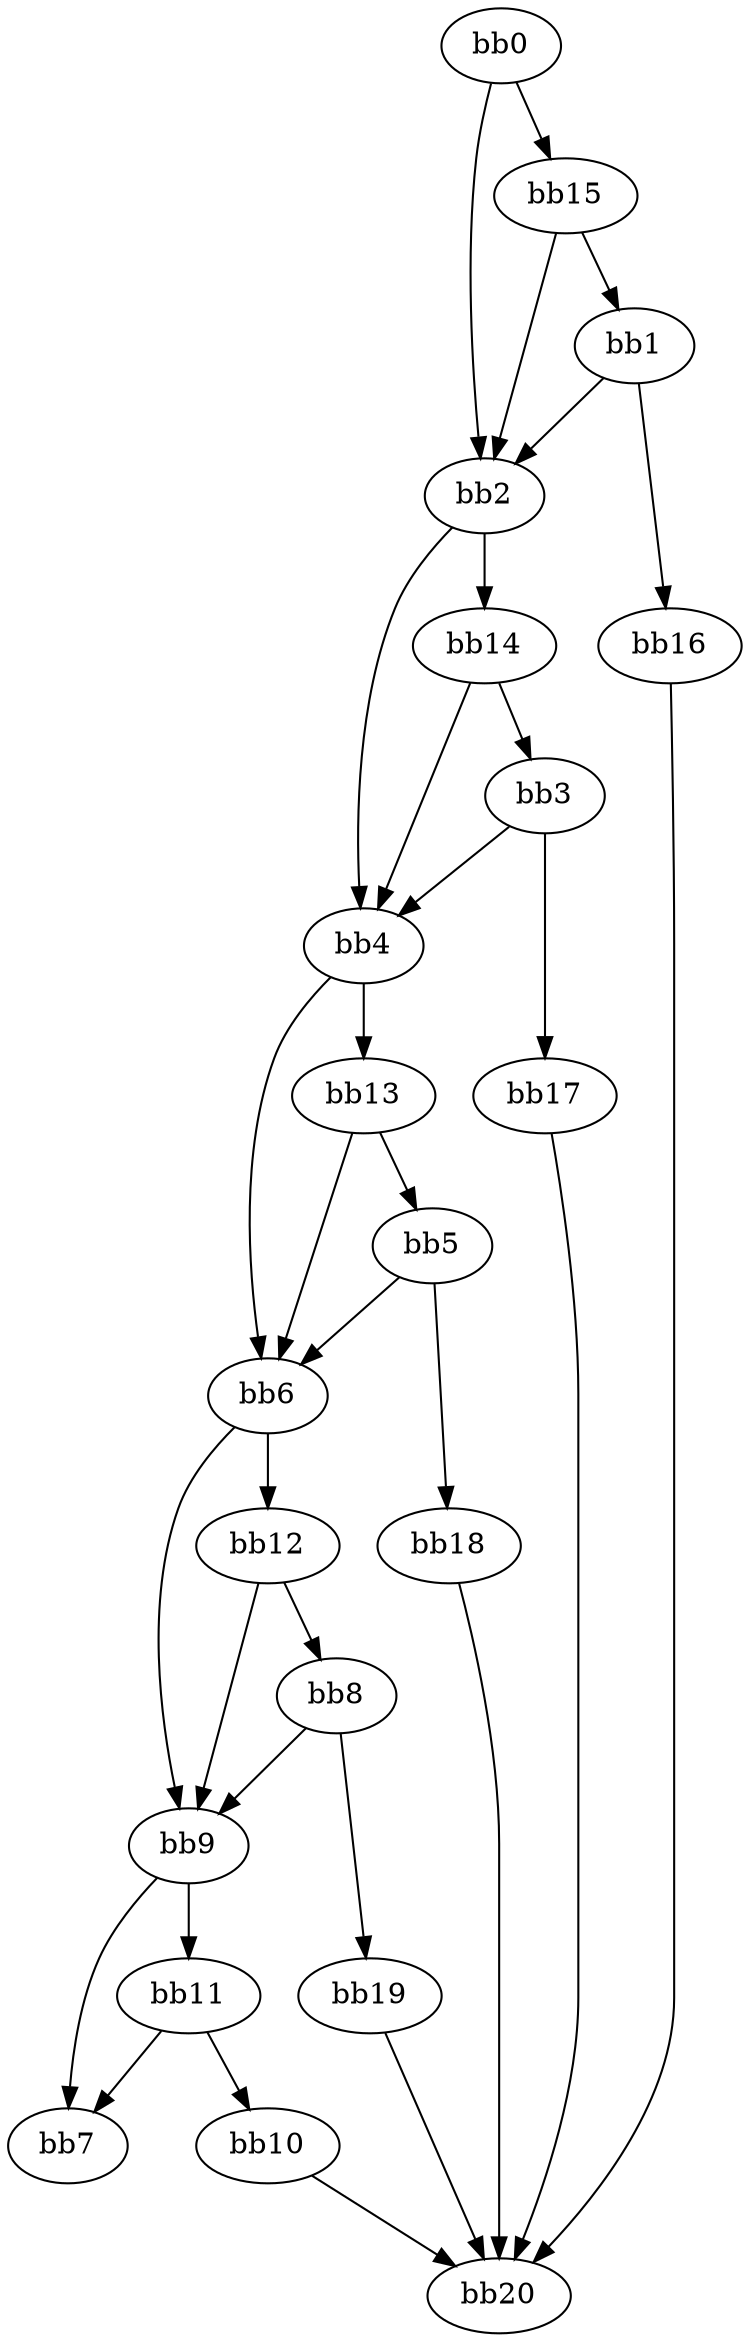 digraph {
    0 [ label = "bb0\l" ]
    1 [ label = "bb1\l" ]
    2 [ label = "bb2\l" ]
    3 [ label = "bb3\l" ]
    4 [ label = "bb4\l" ]
    5 [ label = "bb5\l" ]
    6 [ label = "bb6\l" ]
    7 [ label = "bb7\l" ]
    8 [ label = "bb8\l" ]
    9 [ label = "bb9\l" ]
    10 [ label = "bb10\l" ]
    11 [ label = "bb11\l" ]
    12 [ label = "bb12\l" ]
    13 [ label = "bb13\l" ]
    14 [ label = "bb14\l" ]
    15 [ label = "bb15\l" ]
    16 [ label = "bb16\l" ]
    17 [ label = "bb17\l" ]
    18 [ label = "bb18\l" ]
    19 [ label = "bb19\l" ]
    20 [ label = "bb20\l" ]
    0 -> 2 [ ]
    0 -> 15 [ ]
    1 -> 2 [ ]
    1 -> 16 [ ]
    2 -> 4 [ ]
    2 -> 14 [ ]
    3 -> 4 [ ]
    3 -> 17 [ ]
    4 -> 6 [ ]
    4 -> 13 [ ]
    5 -> 6 [ ]
    5 -> 18 [ ]
    6 -> 9 [ ]
    6 -> 12 [ ]
    8 -> 9 [ ]
    8 -> 19 [ ]
    9 -> 7 [ ]
    9 -> 11 [ ]
    10 -> 20 [ ]
    11 -> 7 [ ]
    11 -> 10 [ ]
    12 -> 8 [ ]
    12 -> 9 [ ]
    13 -> 5 [ ]
    13 -> 6 [ ]
    14 -> 3 [ ]
    14 -> 4 [ ]
    15 -> 1 [ ]
    15 -> 2 [ ]
    16 -> 20 [ ]
    17 -> 20 [ ]
    18 -> 20 [ ]
    19 -> 20 [ ]
}

